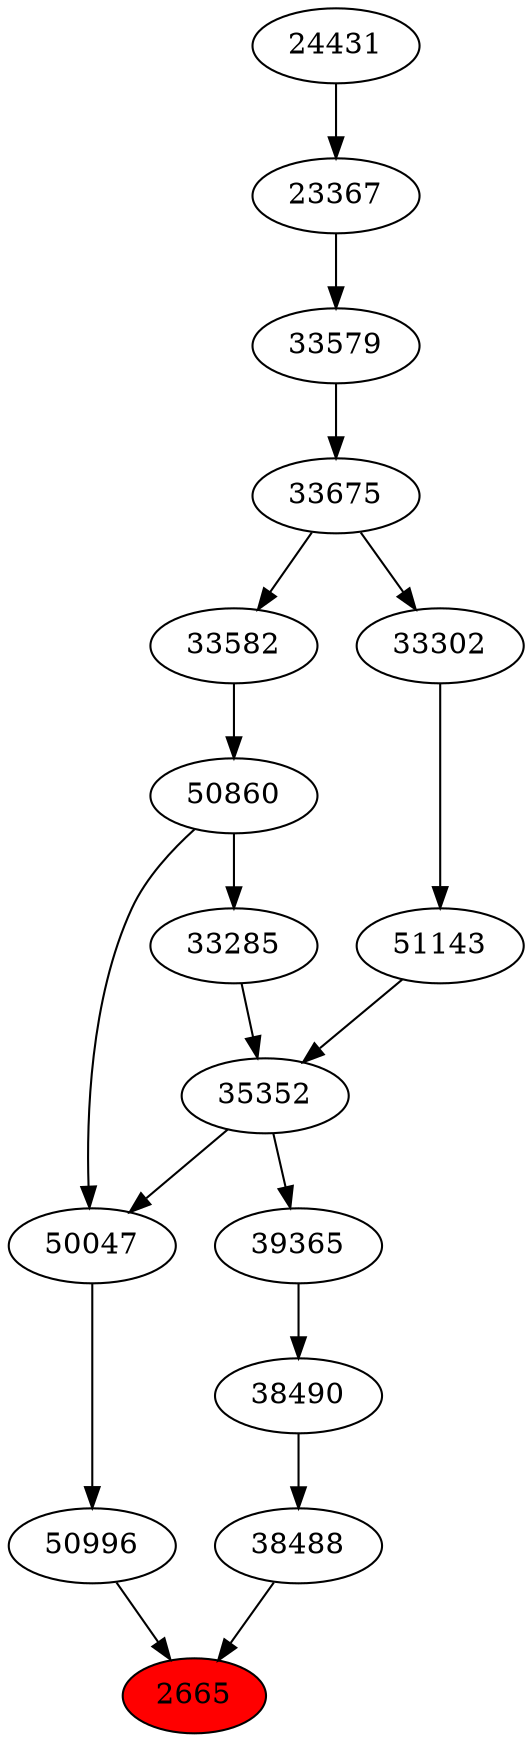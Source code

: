 strict digraph{ 
2665 [label="2665" fillcolor=red style=filled]
38488 -> 2665
50996 -> 2665
38488 [label="38488"]
38490 -> 38488
50996 [label="50996"]
50047 -> 50996
38490 [label="38490"]
39365 -> 38490
50047 [label="50047"]
35352 -> 50047
50860 -> 50047
39365 [label="39365"]
35352 -> 39365
35352 [label="35352"]
33285 -> 35352
51143 -> 35352
50860 [label="50860"]
33582 -> 50860
33285 [label="33285"]
50860 -> 33285
51143 [label="51143"]
33302 -> 51143
33582 [label="33582"]
33675 -> 33582
33302 [label="33302"]
33675 -> 33302
33675 [label="33675"]
33579 -> 33675
33579 [label="33579"]
23367 -> 33579
23367 [label="23367"]
24431 -> 23367
24431 [label="24431"]
}